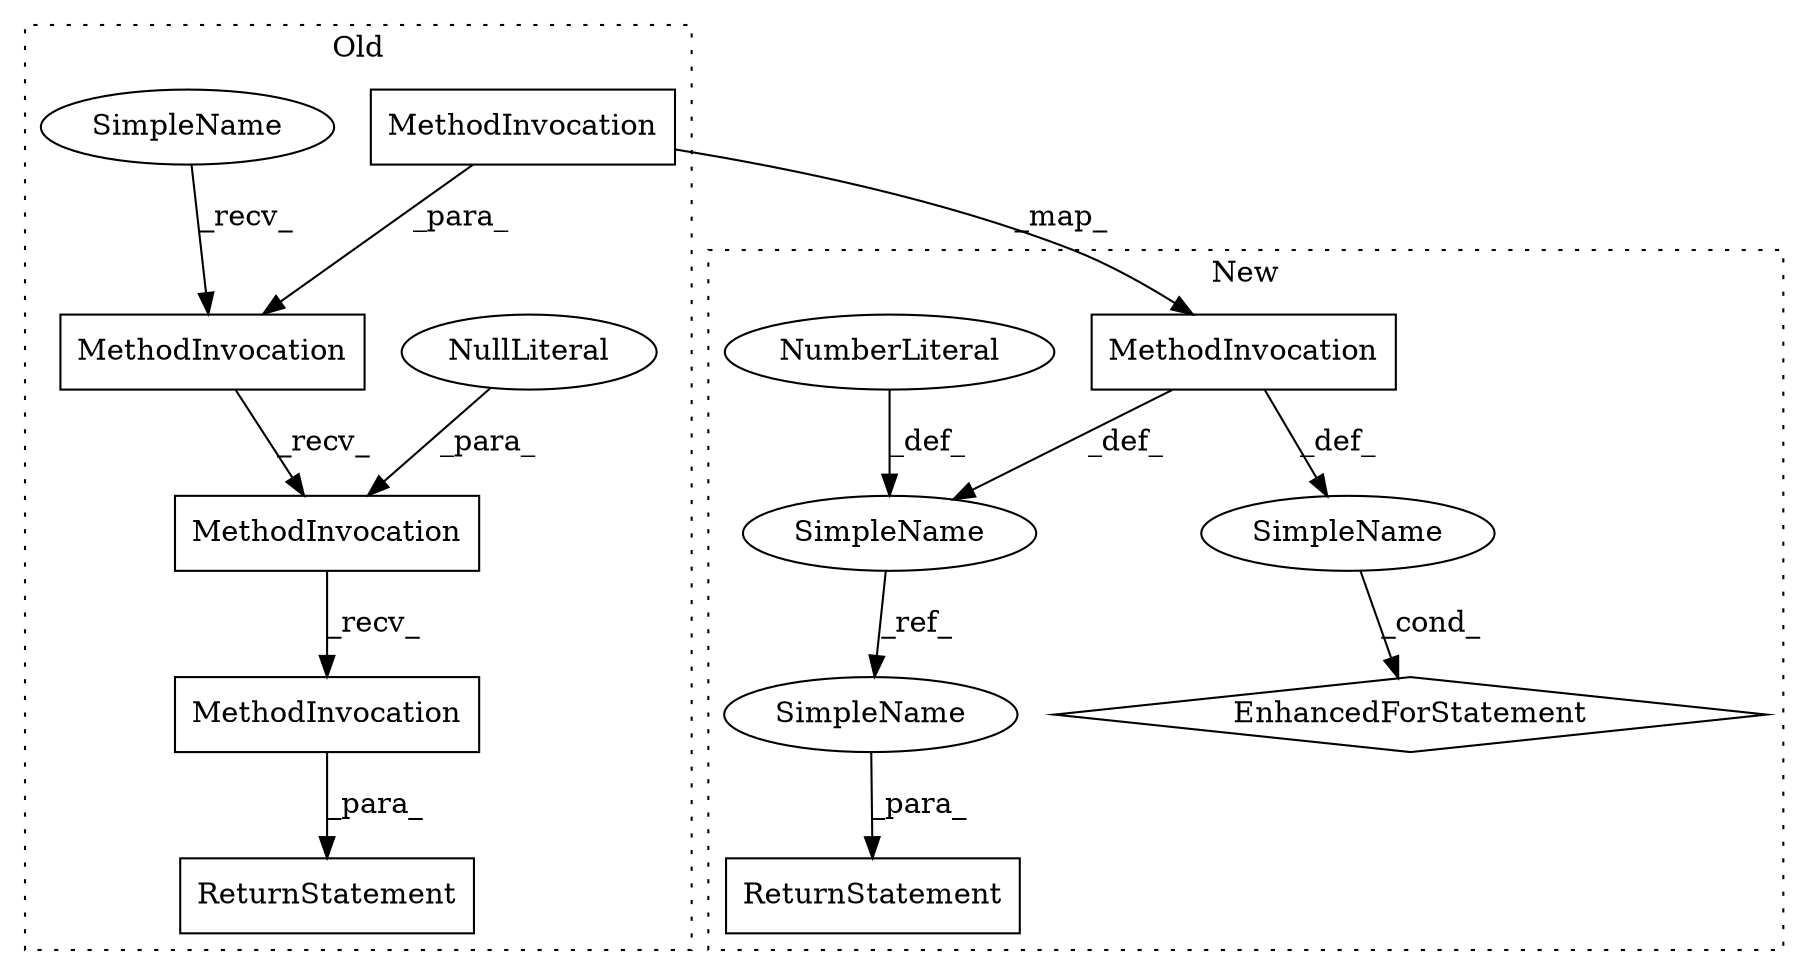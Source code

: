 digraph G {
subgraph cluster0 {
1 [label="MethodInvocation" a="32" s="3746,3771" l="5,2" shape="box"];
3 [label="MethodInvocation" a="32" s="3774" l="5" shape="box"];
4 [label="MethodInvocation" a="32" s="3736" l="7" shape="box"];
5 [label="MethodInvocation" a="32" s="3732,3743" l="4,2" shape="box"];
6 [label="NullLiteral" a="33" s="3751" l="20" shape="ellipse"];
8 [label="ReturnStatement" a="41" s="3715" l="7" shape="box"];
13 [label="SimpleName" a="42" s="3722" l="9" shape="ellipse"];
label = "Old";
style="dotted";
}
subgraph cluster1 {
2 [label="MethodInvocation" a="32" s="3720" l="7" shape="box"];
7 [label="NumberLiteral" a="34" s="3692" l="1" shape="ellipse"];
9 [label="ReturnStatement" a="41" s="3804" l="7" shape="box"];
10 [label="SimpleName" a="42" s="3713" l="4" shape="ellipse"];
11 [label="SimpleName" a="42" s="3752" l="6" shape="ellipse"];
12 [label="SimpleName" a="42" s="3811" l="6" shape="ellipse"];
14 [label="EnhancedForStatement" a="70" s="3703,3727" l="6,11" shape="diamond"];
label = "New";
style="dotted";
}
1 -> 3 [label="_recv_"];
2 -> 11 [label="_def_"];
2 -> 10 [label="_def_"];
3 -> 8 [label="_para_"];
4 -> 5 [label="_para_"];
4 -> 2 [label="_map_"];
5 -> 1 [label="_recv_"];
6 -> 1 [label="_para_"];
7 -> 11 [label="_def_"];
10 -> 14 [label="_cond_"];
11 -> 12 [label="_ref_"];
12 -> 9 [label="_para_"];
13 -> 5 [label="_recv_"];
}